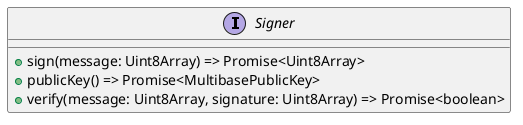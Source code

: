 @startuml
interface Signer {
  + sign(message: Uint8Array) => Promise<Uint8Array>
  + publicKey() => Promise<MultibasePublicKey>
  + verify(message: Uint8Array, signature: Uint8Array) => Promise<boolean>
}
@enduml